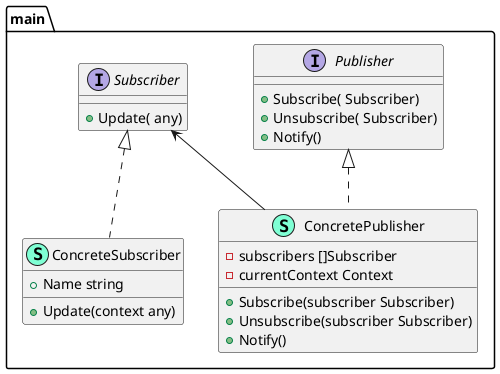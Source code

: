 @startuml
namespace main {
    class ConcretePublisher << (S,Aquamarine) >> {
        - subscribers []Subscriber
        - currentContext Context

        + Subscribe(subscriber Subscriber) 
        + Unsubscribe(subscriber Subscriber) 
        + Notify() 

    }
    class ConcreteSubscriber << (S,Aquamarine) >> {
        + Name string

        + Update(context any) 

    }
    interface Publisher  {
        + Subscribe( Subscriber) 
        + Unsubscribe( Subscriber) 
        + Notify() 

    }
    interface Subscriber  {
        + Update( any) 

    }
}

"main.Publisher" <|.. "main.ConcretePublisher"
"main.Subscriber" <|.. "main.ConcreteSubscriber"
"main.Subscriber" <-- "main.ConcretePublisher"

@enduml
